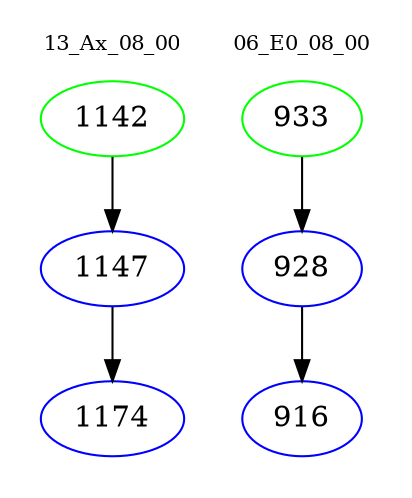 digraph{
subgraph cluster_0 {
color = white
label = "13_Ax_08_00";
fontsize=10;
T0_1142 [label="1142", color="green"]
T0_1142 -> T0_1147 [color="black"]
T0_1147 [label="1147", color="blue"]
T0_1147 -> T0_1174 [color="black"]
T0_1174 [label="1174", color="blue"]
}
subgraph cluster_1 {
color = white
label = "06_E0_08_00";
fontsize=10;
T1_933 [label="933", color="green"]
T1_933 -> T1_928 [color="black"]
T1_928 [label="928", color="blue"]
T1_928 -> T1_916 [color="black"]
T1_916 [label="916", color="blue"]
}
}
